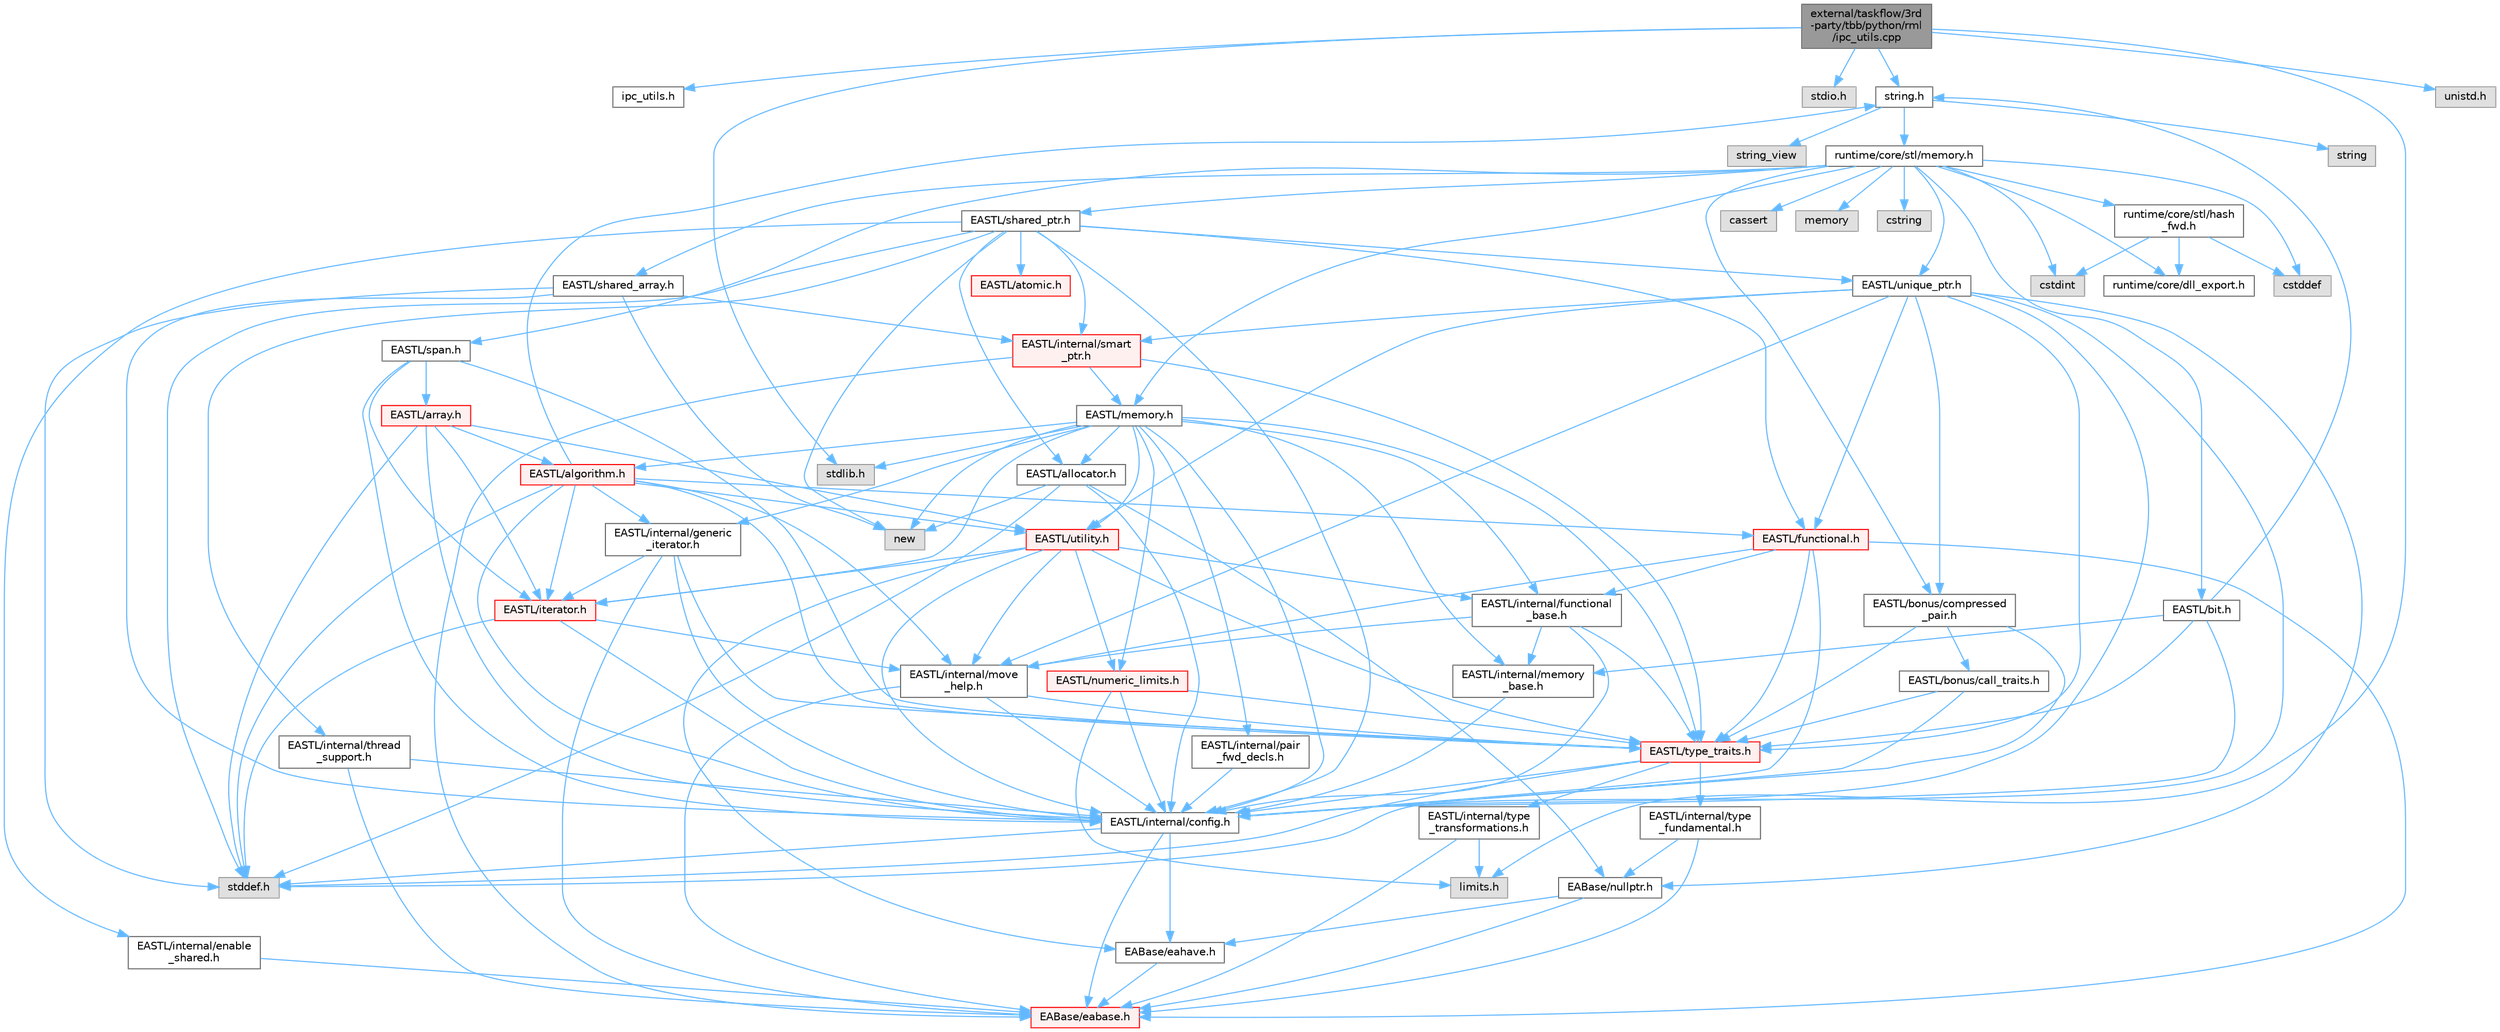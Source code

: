 digraph "external/taskflow/3rd-party/tbb/python/rml/ipc_utils.cpp"
{
 // LATEX_PDF_SIZE
  bgcolor="transparent";
  edge [fontname=Helvetica,fontsize=10,labelfontname=Helvetica,labelfontsize=10];
  node [fontname=Helvetica,fontsize=10,shape=box,height=0.2,width=0.4];
  Node1 [id="Node000001",label="external/taskflow/3rd\l-party/tbb/python/rml\l/ipc_utils.cpp",height=0.2,width=0.4,color="gray40", fillcolor="grey60", style="filled", fontcolor="black",tooltip=" "];
  Node1 -> Node2 [id="edge1_Node000001_Node000002",color="steelblue1",style="solid",tooltip=" "];
  Node2 [id="Node000002",label="ipc_utils.h",height=0.2,width=0.4,color="grey40", fillcolor="white", style="filled",URL="$ipc__utils_8h.html",tooltip=" "];
  Node1 -> Node3 [id="edge2_Node000001_Node000003",color="steelblue1",style="solid",tooltip=" "];
  Node3 [id="Node000003",label="stdlib.h",height=0.2,width=0.4,color="grey60", fillcolor="#E0E0E0", style="filled",tooltip=" "];
  Node1 -> Node4 [id="edge3_Node000001_Node000004",color="steelblue1",style="solid",tooltip=" "];
  Node4 [id="Node000004",label="stdio.h",height=0.2,width=0.4,color="grey60", fillcolor="#E0E0E0", style="filled",tooltip=" "];
  Node1 -> Node5 [id="edge4_Node000001_Node000005",color="steelblue1",style="solid",tooltip=" "];
  Node5 [id="Node000005",label="limits.h",height=0.2,width=0.4,color="grey60", fillcolor="#E0E0E0", style="filled",tooltip=" "];
  Node1 -> Node6 [id="edge5_Node000001_Node000006",color="steelblue1",style="solid",tooltip=" "];
  Node6 [id="Node000006",label="string.h",height=0.2,width=0.4,color="grey40", fillcolor="white", style="filled",URL="$string_8h.html",tooltip=" "];
  Node6 -> Node7 [id="edge6_Node000006_Node000007",color="steelblue1",style="solid",tooltip=" "];
  Node7 [id="Node000007",label="string",height=0.2,width=0.4,color="grey60", fillcolor="#E0E0E0", style="filled",tooltip=" "];
  Node6 -> Node8 [id="edge7_Node000006_Node000008",color="steelblue1",style="solid",tooltip=" "];
  Node8 [id="Node000008",label="string_view",height=0.2,width=0.4,color="grey60", fillcolor="#E0E0E0", style="filled",tooltip=" "];
  Node6 -> Node9 [id="edge8_Node000006_Node000009",color="steelblue1",style="solid",tooltip=" "];
  Node9 [id="Node000009",label="runtime/core/stl/memory.h",height=0.2,width=0.4,color="grey40", fillcolor="white", style="filled",URL="$runtime_2core_2stl_2memory_8h.html",tooltip=" "];
  Node9 -> Node10 [id="edge9_Node000009_Node000010",color="steelblue1",style="solid",tooltip=" "];
  Node10 [id="Node000010",label="cstddef",height=0.2,width=0.4,color="grey60", fillcolor="#E0E0E0", style="filled",tooltip=" "];
  Node9 -> Node11 [id="edge10_Node000009_Node000011",color="steelblue1",style="solid",tooltip=" "];
  Node11 [id="Node000011",label="cstdint",height=0.2,width=0.4,color="grey60", fillcolor="#E0E0E0", style="filled",tooltip=" "];
  Node9 -> Node12 [id="edge11_Node000009_Node000012",color="steelblue1",style="solid",tooltip=" "];
  Node12 [id="Node000012",label="cassert",height=0.2,width=0.4,color="grey60", fillcolor="#E0E0E0", style="filled",tooltip=" "];
  Node9 -> Node13 [id="edge12_Node000009_Node000013",color="steelblue1",style="solid",tooltip=" "];
  Node13 [id="Node000013",label="memory",height=0.2,width=0.4,color="grey60", fillcolor="#E0E0E0", style="filled",tooltip=" "];
  Node9 -> Node14 [id="edge13_Node000009_Node000014",color="steelblue1",style="solid",tooltip=" "];
  Node14 [id="Node000014",label="cstring",height=0.2,width=0.4,color="grey60", fillcolor="#E0E0E0", style="filled",tooltip=" "];
  Node9 -> Node15 [id="edge14_Node000009_Node000015",color="steelblue1",style="solid",tooltip=" "];
  Node15 [id="Node000015",label="EASTL/bit.h",height=0.2,width=0.4,color="grey40", fillcolor="white", style="filled",URL="$bit_8h.html",tooltip=" "];
  Node15 -> Node16 [id="edge15_Node000015_Node000016",color="steelblue1",style="solid",tooltip=" "];
  Node16 [id="Node000016",label="EASTL/internal/config.h",height=0.2,width=0.4,color="grey40", fillcolor="white", style="filled",URL="$runtime_2_e_a_s_t_l_2include_2_e_a_s_t_l_2internal_2config_8h.html",tooltip=" "];
  Node16 -> Node17 [id="edge16_Node000016_Node000017",color="steelblue1",style="solid",tooltip=" "];
  Node17 [id="Node000017",label="EABase/eabase.h",height=0.2,width=0.4,color="red", fillcolor="#FFF0F0", style="filled",URL="$eabase_8h.html",tooltip=" "];
  Node16 -> Node23 [id="edge17_Node000016_Node000023",color="steelblue1",style="solid",tooltip=" "];
  Node23 [id="Node000023",label="EABase/eahave.h",height=0.2,width=0.4,color="grey40", fillcolor="white", style="filled",URL="$eahave_8h.html",tooltip=" "];
  Node23 -> Node17 [id="edge18_Node000023_Node000017",color="steelblue1",style="solid",tooltip=" "];
  Node16 -> Node24 [id="edge19_Node000016_Node000024",color="steelblue1",style="solid",tooltip=" "];
  Node24 [id="Node000024",label="stddef.h",height=0.2,width=0.4,color="grey60", fillcolor="#E0E0E0", style="filled",tooltip=" "];
  Node15 -> Node25 [id="edge20_Node000015_Node000025",color="steelblue1",style="solid",tooltip=" "];
  Node25 [id="Node000025",label="EASTL/internal/memory\l_base.h",height=0.2,width=0.4,color="grey40", fillcolor="white", style="filled",URL="$memory__base_8h.html",tooltip=" "];
  Node25 -> Node16 [id="edge21_Node000025_Node000016",color="steelblue1",style="solid",tooltip=" "];
  Node15 -> Node26 [id="edge22_Node000015_Node000026",color="steelblue1",style="solid",tooltip=" "];
  Node26 [id="Node000026",label="EASTL/type_traits.h",height=0.2,width=0.4,color="red", fillcolor="#FFF0F0", style="filled",URL="$_e_a_s_t_l_2include_2_e_a_s_t_l_2type__traits_8h.html",tooltip=" "];
  Node26 -> Node16 [id="edge23_Node000026_Node000016",color="steelblue1",style="solid",tooltip=" "];
  Node26 -> Node24 [id="edge24_Node000026_Node000024",color="steelblue1",style="solid",tooltip=" "];
  Node26 -> Node27 [id="edge25_Node000026_Node000027",color="steelblue1",style="solid",tooltip=" "];
  Node27 [id="Node000027",label="EASTL/internal/type\l_fundamental.h",height=0.2,width=0.4,color="grey40", fillcolor="white", style="filled",URL="$type__fundamental_8h.html",tooltip=" "];
  Node27 -> Node17 [id="edge26_Node000027_Node000017",color="steelblue1",style="solid",tooltip=" "];
  Node27 -> Node28 [id="edge27_Node000027_Node000028",color="steelblue1",style="solid",tooltip=" "];
  Node28 [id="Node000028",label="EABase/nullptr.h",height=0.2,width=0.4,color="grey40", fillcolor="white", style="filled",URL="$nullptr_8h.html",tooltip=" "];
  Node28 -> Node17 [id="edge28_Node000028_Node000017",color="steelblue1",style="solid",tooltip=" "];
  Node28 -> Node23 [id="edge29_Node000028_Node000023",color="steelblue1",style="solid",tooltip=" "];
  Node26 -> Node29 [id="edge30_Node000026_Node000029",color="steelblue1",style="solid",tooltip=" "];
  Node29 [id="Node000029",label="EASTL/internal/type\l_transformations.h",height=0.2,width=0.4,color="grey40", fillcolor="white", style="filled",URL="$type__transformations_8h.html",tooltip=" "];
  Node29 -> Node17 [id="edge31_Node000029_Node000017",color="steelblue1",style="solid",tooltip=" "];
  Node29 -> Node5 [id="edge32_Node000029_Node000005",color="steelblue1",style="solid",tooltip=" "];
  Node15 -> Node6 [id="edge33_Node000015_Node000006",color="steelblue1",style="solid",tooltip=" "];
  Node9 -> Node35 [id="edge34_Node000009_Node000035",color="steelblue1",style="solid",tooltip=" "];
  Node35 [id="Node000035",label="EASTL/memory.h",height=0.2,width=0.4,color="grey40", fillcolor="white", style="filled",URL="$runtime_2_e_a_s_t_l_2include_2_e_a_s_t_l_2memory_8h.html",tooltip=" "];
  Node35 -> Node16 [id="edge35_Node000035_Node000016",color="steelblue1",style="solid",tooltip=" "];
  Node35 -> Node25 [id="edge36_Node000035_Node000025",color="steelblue1",style="solid",tooltip=" "];
  Node35 -> Node36 [id="edge37_Node000035_Node000036",color="steelblue1",style="solid",tooltip=" "];
  Node36 [id="Node000036",label="EASTL/internal/generic\l_iterator.h",height=0.2,width=0.4,color="grey40", fillcolor="white", style="filled",URL="$generic__iterator_8h.html",tooltip=" "];
  Node36 -> Node17 [id="edge38_Node000036_Node000017",color="steelblue1",style="solid",tooltip=" "];
  Node36 -> Node16 [id="edge39_Node000036_Node000016",color="steelblue1",style="solid",tooltip=" "];
  Node36 -> Node37 [id="edge40_Node000036_Node000037",color="steelblue1",style="solid",tooltip=" "];
  Node37 [id="Node000037",label="EASTL/iterator.h",height=0.2,width=0.4,color="red", fillcolor="#FFF0F0", style="filled",URL="$_e_a_s_t_l_2include_2_e_a_s_t_l_2iterator_8h.html",tooltip=" "];
  Node37 -> Node16 [id="edge41_Node000037_Node000016",color="steelblue1",style="solid",tooltip=" "];
  Node37 -> Node38 [id="edge42_Node000037_Node000038",color="steelblue1",style="solid",tooltip=" "];
  Node38 [id="Node000038",label="EASTL/internal/move\l_help.h",height=0.2,width=0.4,color="grey40", fillcolor="white", style="filled",URL="$move__help_8h.html",tooltip=" "];
  Node38 -> Node17 [id="edge43_Node000038_Node000017",color="steelblue1",style="solid",tooltip=" "];
  Node38 -> Node16 [id="edge44_Node000038_Node000016",color="steelblue1",style="solid",tooltip=" "];
  Node38 -> Node26 [id="edge45_Node000038_Node000026",color="steelblue1",style="solid",tooltip=" "];
  Node37 -> Node24 [id="edge46_Node000037_Node000024",color="steelblue1",style="solid",tooltip=" "];
  Node36 -> Node26 [id="edge47_Node000036_Node000026",color="steelblue1",style="solid",tooltip=" "];
  Node35 -> Node40 [id="edge48_Node000035_Node000040",color="steelblue1",style="solid",tooltip=" "];
  Node40 [id="Node000040",label="EASTL/internal/pair\l_fwd_decls.h",height=0.2,width=0.4,color="grey40", fillcolor="white", style="filled",URL="$pair__fwd__decls_8h.html",tooltip=" "];
  Node40 -> Node16 [id="edge49_Node000040_Node000016",color="steelblue1",style="solid",tooltip=" "];
  Node35 -> Node41 [id="edge50_Node000035_Node000041",color="steelblue1",style="solid",tooltip=" "];
  Node41 [id="Node000041",label="EASTL/internal/functional\l_base.h",height=0.2,width=0.4,color="grey40", fillcolor="white", style="filled",URL="$functional__base_8h.html",tooltip=" "];
  Node41 -> Node16 [id="edge51_Node000041_Node000016",color="steelblue1",style="solid",tooltip=" "];
  Node41 -> Node25 [id="edge52_Node000041_Node000025",color="steelblue1",style="solid",tooltip=" "];
  Node41 -> Node38 [id="edge53_Node000041_Node000038",color="steelblue1",style="solid",tooltip=" "];
  Node41 -> Node26 [id="edge54_Node000041_Node000026",color="steelblue1",style="solid",tooltip=" "];
  Node35 -> Node42 [id="edge55_Node000035_Node000042",color="steelblue1",style="solid",tooltip=" "];
  Node42 [id="Node000042",label="EASTL/algorithm.h",height=0.2,width=0.4,color="red", fillcolor="#FFF0F0", style="filled",URL="$_e_a_s_t_l_2include_2_e_a_s_t_l_2algorithm_8h.html",tooltip=" "];
  Node42 -> Node16 [id="edge56_Node000042_Node000016",color="steelblue1",style="solid",tooltip=" "];
  Node42 -> Node26 [id="edge57_Node000042_Node000026",color="steelblue1",style="solid",tooltip=" "];
  Node42 -> Node38 [id="edge58_Node000042_Node000038",color="steelblue1",style="solid",tooltip=" "];
  Node42 -> Node37 [id="edge59_Node000042_Node000037",color="steelblue1",style="solid",tooltip=" "];
  Node42 -> Node45 [id="edge60_Node000042_Node000045",color="steelblue1",style="solid",tooltip=" "];
  Node45 [id="Node000045",label="EASTL/functional.h",height=0.2,width=0.4,color="red", fillcolor="#FFF0F0", style="filled",URL="$_e_a_s_t_l_2include_2_e_a_s_t_l_2functional_8h.html",tooltip=" "];
  Node45 -> Node17 [id="edge61_Node000045_Node000017",color="steelblue1",style="solid",tooltip=" "];
  Node45 -> Node16 [id="edge62_Node000045_Node000016",color="steelblue1",style="solid",tooltip=" "];
  Node45 -> Node38 [id="edge63_Node000045_Node000038",color="steelblue1",style="solid",tooltip=" "];
  Node45 -> Node26 [id="edge64_Node000045_Node000026",color="steelblue1",style="solid",tooltip=" "];
  Node45 -> Node41 [id="edge65_Node000045_Node000041",color="steelblue1",style="solid",tooltip=" "];
  Node42 -> Node52 [id="edge66_Node000042_Node000052",color="steelblue1",style="solid",tooltip=" "];
  Node52 [id="Node000052",label="EASTL/utility.h",height=0.2,width=0.4,color="red", fillcolor="#FFF0F0", style="filled",URL="$runtime_2_e_a_s_t_l_2include_2_e_a_s_t_l_2utility_8h.html",tooltip=" "];
  Node52 -> Node16 [id="edge67_Node000052_Node000016",color="steelblue1",style="solid",tooltip=" "];
  Node52 -> Node26 [id="edge68_Node000052_Node000026",color="steelblue1",style="solid",tooltip=" "];
  Node52 -> Node37 [id="edge69_Node000052_Node000037",color="steelblue1",style="solid",tooltip=" "];
  Node52 -> Node53 [id="edge70_Node000052_Node000053",color="steelblue1",style="solid",tooltip=" "];
  Node53 [id="Node000053",label="EASTL/numeric_limits.h",height=0.2,width=0.4,color="red", fillcolor="#FFF0F0", style="filled",URL="$numeric__limits_8h.html",tooltip=" "];
  Node53 -> Node16 [id="edge71_Node000053_Node000016",color="steelblue1",style="solid",tooltip=" "];
  Node53 -> Node26 [id="edge72_Node000053_Node000026",color="steelblue1",style="solid",tooltip=" "];
  Node53 -> Node5 [id="edge73_Node000053_Node000005",color="steelblue1",style="solid",tooltip=" "];
  Node52 -> Node41 [id="edge74_Node000052_Node000041",color="steelblue1",style="solid",tooltip=" "];
  Node52 -> Node38 [id="edge75_Node000052_Node000038",color="steelblue1",style="solid",tooltip=" "];
  Node52 -> Node23 [id="edge76_Node000052_Node000023",color="steelblue1",style="solid",tooltip=" "];
  Node42 -> Node36 [id="edge77_Node000042_Node000036",color="steelblue1",style="solid",tooltip=" "];
  Node42 -> Node24 [id="edge78_Node000042_Node000024",color="steelblue1",style="solid",tooltip=" "];
  Node42 -> Node6 [id="edge79_Node000042_Node000006",color="steelblue1",style="solid",tooltip=" "];
  Node35 -> Node26 [id="edge80_Node000035_Node000026",color="steelblue1",style="solid",tooltip=" "];
  Node35 -> Node49 [id="edge81_Node000035_Node000049",color="steelblue1",style="solid",tooltip=" "];
  Node49 [id="Node000049",label="EASTL/allocator.h",height=0.2,width=0.4,color="grey40", fillcolor="white", style="filled",URL="$runtime_2_e_a_s_t_l_2include_2_e_a_s_t_l_2allocator_8h.html",tooltip=" "];
  Node49 -> Node16 [id="edge82_Node000049_Node000016",color="steelblue1",style="solid",tooltip=" "];
  Node49 -> Node28 [id="edge83_Node000049_Node000028",color="steelblue1",style="solid",tooltip=" "];
  Node49 -> Node24 [id="edge84_Node000049_Node000024",color="steelblue1",style="solid",tooltip=" "];
  Node49 -> Node50 [id="edge85_Node000049_Node000050",color="steelblue1",style="solid",tooltip=" "];
  Node50 [id="Node000050",label="new",height=0.2,width=0.4,color="grey60", fillcolor="#E0E0E0", style="filled",tooltip=" "];
  Node35 -> Node37 [id="edge86_Node000035_Node000037",color="steelblue1",style="solid",tooltip=" "];
  Node35 -> Node52 [id="edge87_Node000035_Node000052",color="steelblue1",style="solid",tooltip=" "];
  Node35 -> Node53 [id="edge88_Node000035_Node000053",color="steelblue1",style="solid",tooltip=" "];
  Node35 -> Node3 [id="edge89_Node000035_Node000003",color="steelblue1",style="solid",tooltip=" "];
  Node35 -> Node50 [id="edge90_Node000035_Node000050",color="steelblue1",style="solid",tooltip=" "];
  Node9 -> Node62 [id="edge91_Node000009_Node000062",color="steelblue1",style="solid",tooltip=" "];
  Node62 [id="Node000062",label="EASTL/shared_array.h",height=0.2,width=0.4,color="grey40", fillcolor="white", style="filled",URL="$shared__array_8h.html",tooltip=" "];
  Node62 -> Node16 [id="edge92_Node000062_Node000016",color="steelblue1",style="solid",tooltip=" "];
  Node62 -> Node63 [id="edge93_Node000062_Node000063",color="steelblue1",style="solid",tooltip=" "];
  Node63 [id="Node000063",label="EASTL/internal/smart\l_ptr.h",height=0.2,width=0.4,color="red", fillcolor="#FFF0F0", style="filled",URL="$smart__ptr_8h.html",tooltip=" "];
  Node63 -> Node17 [id="edge94_Node000063_Node000017",color="steelblue1",style="solid",tooltip=" "];
  Node63 -> Node35 [id="edge95_Node000063_Node000035",color="steelblue1",style="solid",tooltip=" "];
  Node63 -> Node26 [id="edge96_Node000063_Node000026",color="steelblue1",style="solid",tooltip=" "];
  Node62 -> Node50 [id="edge97_Node000062_Node000050",color="steelblue1",style="solid",tooltip=" "];
  Node62 -> Node24 [id="edge98_Node000062_Node000024",color="steelblue1",style="solid",tooltip=" "];
  Node9 -> Node65 [id="edge99_Node000009_Node000065",color="steelblue1",style="solid",tooltip=" "];
  Node65 [id="Node000065",label="EASTL/unique_ptr.h",height=0.2,width=0.4,color="grey40", fillcolor="white", style="filled",URL="$unique__ptr_8h.html",tooltip=" "];
  Node65 -> Node28 [id="edge100_Node000065_Node000028",color="steelblue1",style="solid",tooltip=" "];
  Node65 -> Node66 [id="edge101_Node000065_Node000066",color="steelblue1",style="solid",tooltip=" "];
  Node66 [id="Node000066",label="EASTL/bonus/compressed\l_pair.h",height=0.2,width=0.4,color="grey40", fillcolor="white", style="filled",URL="$compressed__pair_8h.html",tooltip=" "];
  Node66 -> Node16 [id="edge102_Node000066_Node000016",color="steelblue1",style="solid",tooltip=" "];
  Node66 -> Node26 [id="edge103_Node000066_Node000026",color="steelblue1",style="solid",tooltip=" "];
  Node66 -> Node67 [id="edge104_Node000066_Node000067",color="steelblue1",style="solid",tooltip=" "];
  Node67 [id="Node000067",label="EASTL/bonus/call_traits.h",height=0.2,width=0.4,color="grey40", fillcolor="white", style="filled",URL="$call__traits_8h.html",tooltip=" "];
  Node67 -> Node16 [id="edge105_Node000067_Node000016",color="steelblue1",style="solid",tooltip=" "];
  Node67 -> Node26 [id="edge106_Node000067_Node000026",color="steelblue1",style="solid",tooltip=" "];
  Node65 -> Node45 [id="edge107_Node000065_Node000045",color="steelblue1",style="solid",tooltip=" "];
  Node65 -> Node16 [id="edge108_Node000065_Node000016",color="steelblue1",style="solid",tooltip=" "];
  Node65 -> Node38 [id="edge109_Node000065_Node000038",color="steelblue1",style="solid",tooltip=" "];
  Node65 -> Node63 [id="edge110_Node000065_Node000063",color="steelblue1",style="solid",tooltip=" "];
  Node65 -> Node26 [id="edge111_Node000065_Node000026",color="steelblue1",style="solid",tooltip=" "];
  Node65 -> Node52 [id="edge112_Node000065_Node000052",color="steelblue1",style="solid",tooltip=" "];
  Node65 -> Node24 [id="edge113_Node000065_Node000024",color="steelblue1",style="solid",tooltip=" "];
  Node9 -> Node68 [id="edge114_Node000009_Node000068",color="steelblue1",style="solid",tooltip=" "];
  Node68 [id="Node000068",label="EASTL/shared_ptr.h",height=0.2,width=0.4,color="grey40", fillcolor="white", style="filled",URL="$shared__ptr_8h.html",tooltip=" "];
  Node68 -> Node16 [id="edge115_Node000068_Node000016",color="steelblue1",style="solid",tooltip=" "];
  Node68 -> Node63 [id="edge116_Node000068_Node000063",color="steelblue1",style="solid",tooltip=" "];
  Node68 -> Node69 [id="edge117_Node000068_Node000069",color="steelblue1",style="solid",tooltip=" "];
  Node69 [id="Node000069",label="EASTL/internal/thread\l_support.h",height=0.2,width=0.4,color="grey40", fillcolor="white", style="filled",URL="$thread__support_8h.html",tooltip=" "];
  Node69 -> Node17 [id="edge118_Node000069_Node000017",color="steelblue1",style="solid",tooltip=" "];
  Node69 -> Node16 [id="edge119_Node000069_Node000016",color="steelblue1",style="solid",tooltip=" "];
  Node68 -> Node65 [id="edge120_Node000068_Node000065",color="steelblue1",style="solid",tooltip=" "];
  Node68 -> Node45 [id="edge121_Node000068_Node000045",color="steelblue1",style="solid",tooltip=" "];
  Node68 -> Node49 [id="edge122_Node000068_Node000049",color="steelblue1",style="solid",tooltip=" "];
  Node68 -> Node70 [id="edge123_Node000068_Node000070",color="steelblue1",style="solid",tooltip=" "];
  Node70 [id="Node000070",label="EASTL/atomic.h",height=0.2,width=0.4,color="red", fillcolor="#FFF0F0", style="filled",URL="$runtime_2_e_a_s_t_l_2include_2_e_a_s_t_l_2atomic_8h.html",tooltip=" "];
  Node68 -> Node50 [id="edge124_Node000068_Node000050",color="steelblue1",style="solid",tooltip=" "];
  Node68 -> Node24 [id="edge125_Node000068_Node000024",color="steelblue1",style="solid",tooltip=" "];
  Node68 -> Node147 [id="edge126_Node000068_Node000147",color="steelblue1",style="solid",tooltip=" "];
  Node147 [id="Node000147",label="EASTL/internal/enable\l_shared.h",height=0.2,width=0.4,color="grey40", fillcolor="white", style="filled",URL="$enable__shared_8h.html",tooltip=" "];
  Node147 -> Node17 [id="edge127_Node000147_Node000017",color="steelblue1",style="solid",tooltip=" "];
  Node9 -> Node148 [id="edge128_Node000009_Node000148",color="steelblue1",style="solid",tooltip=" "];
  Node148 [id="Node000148",label="EASTL/span.h",height=0.2,width=0.4,color="grey40", fillcolor="white", style="filled",URL="$span_8h.html",tooltip=" "];
  Node148 -> Node16 [id="edge129_Node000148_Node000016",color="steelblue1",style="solid",tooltip=" "];
  Node148 -> Node26 [id="edge130_Node000148_Node000026",color="steelblue1",style="solid",tooltip=" "];
  Node148 -> Node37 [id="edge131_Node000148_Node000037",color="steelblue1",style="solid",tooltip=" "];
  Node148 -> Node149 [id="edge132_Node000148_Node000149",color="steelblue1",style="solid",tooltip=" "];
  Node149 [id="Node000149",label="EASTL/array.h",height=0.2,width=0.4,color="red", fillcolor="#FFF0F0", style="filled",URL="$runtime_2_e_a_s_t_l_2include_2_e_a_s_t_l_2array_8h.html",tooltip=" "];
  Node149 -> Node16 [id="edge133_Node000149_Node000016",color="steelblue1",style="solid",tooltip=" "];
  Node149 -> Node37 [id="edge134_Node000149_Node000037",color="steelblue1",style="solid",tooltip=" "];
  Node149 -> Node42 [id="edge135_Node000149_Node000042",color="steelblue1",style="solid",tooltip=" "];
  Node149 -> Node52 [id="edge136_Node000149_Node000052",color="steelblue1",style="solid",tooltip=" "];
  Node149 -> Node24 [id="edge137_Node000149_Node000024",color="steelblue1",style="solid",tooltip=" "];
  Node9 -> Node66 [id="edge138_Node000009_Node000066",color="steelblue1",style="solid",tooltip=" "];
  Node9 -> Node151 [id="edge139_Node000009_Node000151",color="steelblue1",style="solid",tooltip=" "];
  Node151 [id="Node000151",label="runtime/core/dll_export.h",height=0.2,width=0.4,color="grey40", fillcolor="white", style="filled",URL="$dll__export_8h.html",tooltip=" "];
  Node9 -> Node152 [id="edge140_Node000009_Node000152",color="steelblue1",style="solid",tooltip=" "];
  Node152 [id="Node000152",label="runtime/core/stl/hash\l_fwd.h",height=0.2,width=0.4,color="grey40", fillcolor="white", style="filled",URL="$hash__fwd_8h.html",tooltip=" "];
  Node152 -> Node10 [id="edge141_Node000152_Node000010",color="steelblue1",style="solid",tooltip=" "];
  Node152 -> Node11 [id="edge142_Node000152_Node000011",color="steelblue1",style="solid",tooltip=" "];
  Node152 -> Node151 [id="edge143_Node000152_Node000151",color="steelblue1",style="solid",tooltip=" "];
  Node1 -> Node153 [id="edge144_Node000001_Node000153",color="steelblue1",style="solid",tooltip=" "];
  Node153 [id="Node000153",label="unistd.h",height=0.2,width=0.4,color="grey60", fillcolor="#E0E0E0", style="filled",tooltip=" "];
}
